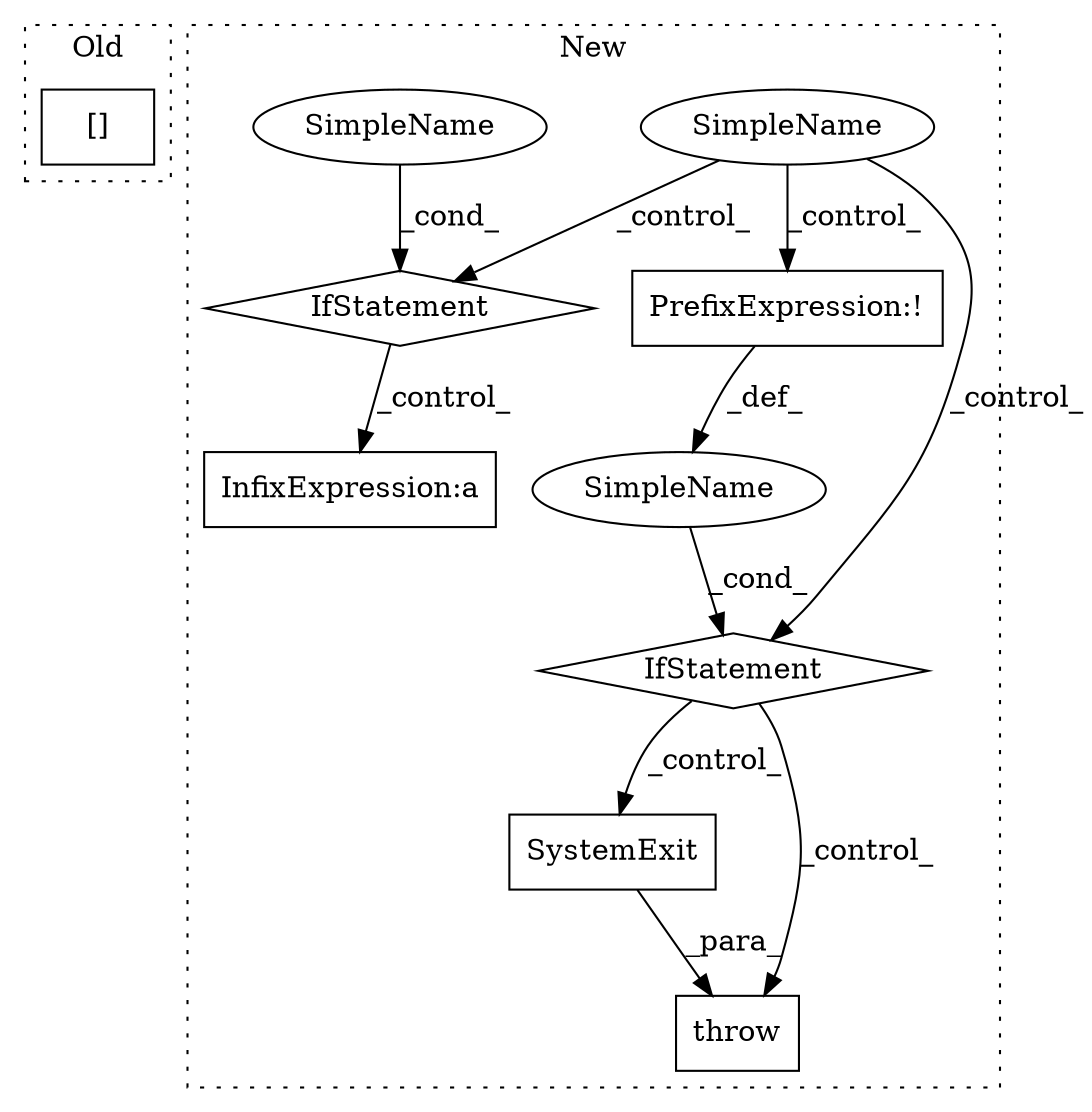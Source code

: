 digraph G {
subgraph cluster0 {
1 [label="[]" a="2" s="280,318" l="37,1" shape="box"];
label = "Old";
style="dotted";
}
subgraph cluster1 {
2 [label="SystemExit" a="32" s="1104,1160" l="11,1" shape="box"];
3 [label="throw" a="53" s="1098" l="6" shape="box"];
4 [label="SimpleName" a="42" s="" l="" shape="ellipse"];
5 [label="IfStatement" a="25" s="1054,1086" l="4,2" shape="diamond"];
6 [label="PrefixExpression:!" a="38" s="1058" l="1" shape="box"];
7 [label="SimpleName" a="42" s="869" l="3" shape="ellipse"];
8 [label="InfixExpression:a" a="27" s="989" l="3" shape="box"];
9 [label="IfStatement" a="25" s="903,940" l="4,2" shape="diamond"];
10 [label="SimpleName" a="42" s="" l="" shape="ellipse"];
label = "New";
style="dotted";
}
2 -> 3 [label="_para_"];
4 -> 5 [label="_cond_"];
5 -> 2 [label="_control_"];
5 -> 3 [label="_control_"];
6 -> 4 [label="_def_"];
7 -> 9 [label="_control_"];
7 -> 6 [label="_control_"];
7 -> 5 [label="_control_"];
9 -> 8 [label="_control_"];
10 -> 9 [label="_cond_"];
}